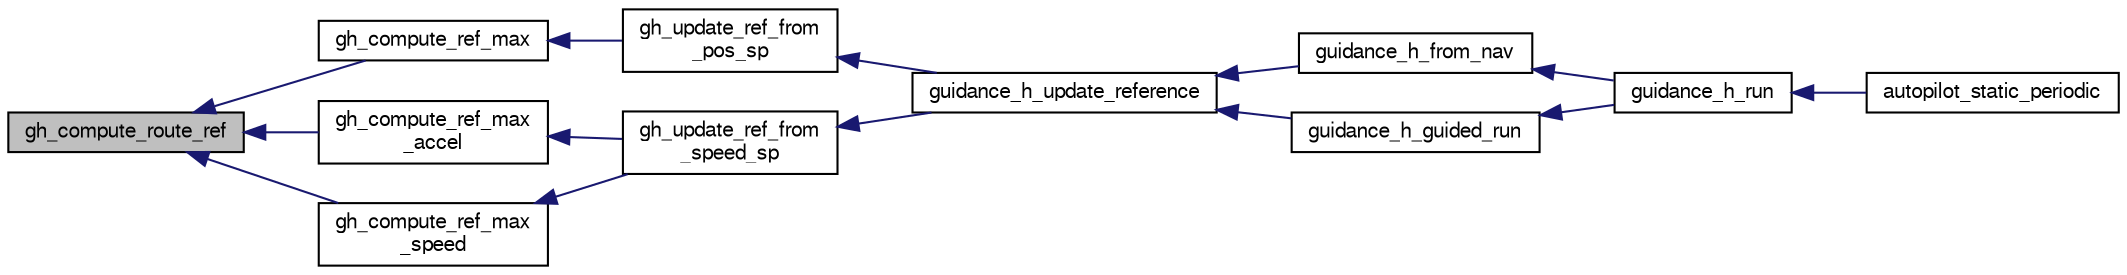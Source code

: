 digraph "gh_compute_route_ref"
{
  edge [fontname="FreeSans",fontsize="10",labelfontname="FreeSans",labelfontsize="10"];
  node [fontname="FreeSans",fontsize="10",shape=record];
  rankdir="LR";
  Node1 [label="gh_compute_route_ref",height=0.2,width=0.4,color="black", fillcolor="grey75", style="filled", fontcolor="black"];
  Node1 -> Node2 [dir="back",color="midnightblue",fontsize="10",style="solid",fontname="FreeSans"];
  Node2 [label="gh_compute_ref_max",height=0.2,width=0.4,color="black", fillcolor="white", style="filled",URL="$guidance__h__ref_8c.html#aa11856a73c7810dae75c9637901ffd4a"];
  Node2 -> Node3 [dir="back",color="midnightblue",fontsize="10",style="solid",fontname="FreeSans"];
  Node3 [label="gh_update_ref_from\l_pos_sp",height=0.2,width=0.4,color="black", fillcolor="white", style="filled",URL="$guidance__h__ref_8h.html#ab81c55cf71ee8fc94433f9584c159710"];
  Node3 -> Node4 [dir="back",color="midnightblue",fontsize="10",style="solid",fontname="FreeSans"];
  Node4 [label="guidance_h_update_reference",height=0.2,width=0.4,color="black", fillcolor="white", style="filled",URL="$rotorcraft_2guidance_2guidance__h_8c.html#aaef8fae11f920120aee046f87777fe9f"];
  Node4 -> Node5 [dir="back",color="midnightblue",fontsize="10",style="solid",fontname="FreeSans"];
  Node5 [label="guidance_h_from_nav",height=0.2,width=0.4,color="black", fillcolor="white", style="filled",URL="$rotorcraft_2guidance_2guidance__h_8h.html#a609bdd40f9f6aeac4b4d493ffabd24d5",tooltip="Set horizontal guidance from NAV and run control loop. "];
  Node5 -> Node6 [dir="back",color="midnightblue",fontsize="10",style="solid",fontname="FreeSans"];
  Node6 [label="guidance_h_run",height=0.2,width=0.4,color="black", fillcolor="white", style="filled",URL="$rotorcraft_2guidance_2guidance__h_8h.html#afff2f6a359638c74d5d1051c3edfa554"];
  Node6 -> Node7 [dir="back",color="midnightblue",fontsize="10",style="solid",fontname="FreeSans"];
  Node7 [label="autopilot_static_periodic",height=0.2,width=0.4,color="black", fillcolor="white", style="filled",URL="$rotorcraft_2autopilot__static_8c.html#a81ff7c3a0611cb76bfbd35fc817070d6"];
  Node4 -> Node8 [dir="back",color="midnightblue",fontsize="10",style="solid",fontname="FreeSans"];
  Node8 [label="guidance_h_guided_run",height=0.2,width=0.4,color="black", fillcolor="white", style="filled",URL="$rotorcraft_2guidance_2guidance__h_8h.html#a60716914dafeccd7ab74967606ae4045",tooltip="Run GUIDED mode control. "];
  Node8 -> Node6 [dir="back",color="midnightblue",fontsize="10",style="solid",fontname="FreeSans"];
  Node1 -> Node9 [dir="back",color="midnightblue",fontsize="10",style="solid",fontname="FreeSans"];
  Node9 [label="gh_compute_ref_max\l_accel",height=0.2,width=0.4,color="black", fillcolor="white", style="filled",URL="$guidance__h__ref_8c.html#a97ad465cad323d47e8b5b45d0ccc9757"];
  Node9 -> Node10 [dir="back",color="midnightblue",fontsize="10",style="solid",fontname="FreeSans"];
  Node10 [label="gh_update_ref_from\l_speed_sp",height=0.2,width=0.4,color="black", fillcolor="white", style="filled",URL="$guidance__h__ref_8h.html#ac8675e1f8ea25de7508d42a955ba8f8c"];
  Node10 -> Node4 [dir="back",color="midnightblue",fontsize="10",style="solid",fontname="FreeSans"];
  Node1 -> Node11 [dir="back",color="midnightblue",fontsize="10",style="solid",fontname="FreeSans"];
  Node11 [label="gh_compute_ref_max\l_speed",height=0.2,width=0.4,color="black", fillcolor="white", style="filled",URL="$guidance__h__ref_8c.html#acf5816ca9ff37cb448ccb83b6c2e26dc"];
  Node11 -> Node10 [dir="back",color="midnightblue",fontsize="10",style="solid",fontname="FreeSans"];
}
